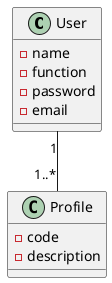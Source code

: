 @startuml
class User {
	-name
	-function
	-password
	-email
}

class Profile {
	-code
	-description
}


User "1" -- "1..*" Profile
@enduml